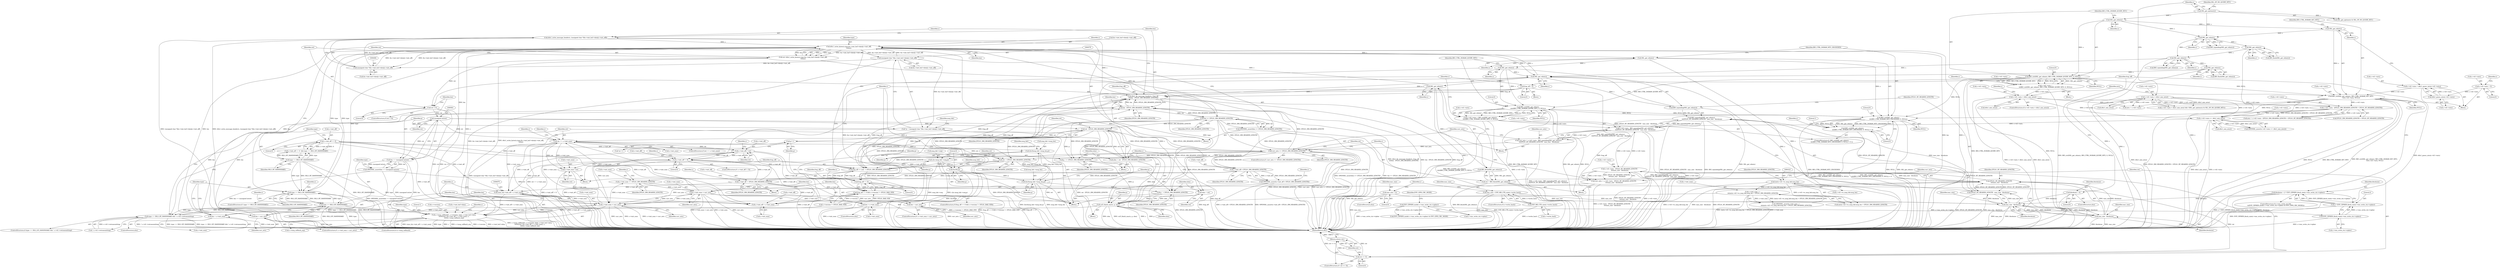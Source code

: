 digraph "0_openssl_34628967f1e65dc8f34e000f0f5518e21afbfc7b@API" {
"1000491" [label="(Call,dtls1_write_message_header(s, (unsigned char *)&s->init_buf->data[s->init_off]))"];
"1000485" [label="(Call,dtls1_fix_message_header(s, frag_off, \n\t\t\t\tlen - DTLS1_HM_HEADER_LENGTH))"];
"1000391" [label="(Call,SSL_get_wbio(s))"];
"1000279" [label="(Call,SSL_get_wbio(s))"];
"1000269" [label="(Call,SSL_get_wbio(s))"];
"1000260" [label="(Call,SSL_get_wbio(s))"];
"1000245" [label="(Call,SSL_get_wbio(s))"];
"1000181" [label="(Call,SSL_get_wbio(s))"];
"1000170" [label="(Call,SSL_get_options(s))"];
"1000215" [label="(Call,SSL_get_wbio(s))"];
"1000652" [label="(Call,ssl3_finish_mac(s, p, xlen))"];
"1000511" [label="(Call,dtls1_write_bytes(s,type,&s->init_buf->data[s->init_off],\n\t\t\tlen))"];
"1000406" [label="(Call,SSL_get_wbio(s))"];
"1000491" [label="(Call,dtls1_write_message_header(s, (unsigned char *)&s->init_buf->data[s->init_off]))"];
"1000493" [label="(Call,(unsigned char *)&s->init_buf->data[s->init_off])"];
"1000578" [label="(Call,(unsigned char *)&s->init_buf->data[s->init_off])"];
"1000443" [label="(Call,type == SSL3_RT_HANDSHAKE)"];
"1000565" [label="(Call,type == SSL3_RT_HANDSHAKE)"];
"1000313" [label="(Call,type == SSL3_RT_HANDSHAKE)"];
"1000506" [label="(Call,len >= DTLS1_HM_HEADER_LENGTH)"];
"1000488" [label="(Call,len - DTLS1_HM_HEADER_LENGTH)"];
"1000476" [label="(Call,len = curr_mtu)"];
"1000471" [label="(Call,s->init_num > curr_mtu)"];
"1000465" [label="(Call,s->init_num += DTLS1_HM_HEADER_LENGTH)"];
"1000455" [label="(Call,s->init_off > DTLS1_HM_HEADER_LENGTH)"];
"1000448" [label="(Call,s->init_off != 0)"];
"1000308" [label="(Call,s->init_off == 0)"];
"1000460" [label="(Call,s->init_off -= DTLS1_HM_HEADER_LENGTH)"];
"1000703" [label="(Call,s->init_off+=ret)"];
"1000657" [label="(Call,ret == s->init_num)"];
"1000649" [label="(Call,ret - DTLS1_HM_HEADER_LENGTH)"];
"1000560" [label="(Call,(unsigned int)ret)"];
"1000526" [label="(Call,ret < 0)"];
"1000509" [label="(Call,ret=dtls1_write_bytes(s,type,&s->init_buf->data[s->init_off],\n\t\t\tlen))"];
"1000399" [label="(Call,curr_mtu <= DTLS1_HM_HEADER_LENGTH)"];
"1000381" [label="(Call,curr_mtu = s->d1->mtu - BIO_wpending(SSL_get_wbio(s)) - \n\t\t\tDTLS1_RT_HEADER_LENGTH - mac_size - blocksize)"];
"1000383" [label="(Call,s->d1->mtu - BIO_wpending(SSL_get_wbio(s)) - \n\t\t\tDTLS1_RT_HEADER_LENGTH - mac_size - blocksize)"];
"1000539" [label="(Call,s->d1->mtu = BIO_ctrl(SSL_get_wbio(s),\n\t\t\t\t\tBIO_CTRL_DGRAM_QUERY_MTU, 0, NULL))"];
"1000545" [label="(Call,BIO_ctrl(SSL_get_wbio(s),\n\t\t\t\t\tBIO_CTRL_DGRAM_QUERY_MTU, 0, NULL))"];
"1000546" [label="(Call,SSL_get_wbio(s))"];
"1000533" [label="(Call,SSL_get_wbio(s))"];
"1000180" [label="(Call,BIO_ctrl(SSL_get_wbio(s), BIO_CTRL_DGRAM_QUERY_MTU, 0, NULL))"];
"1000532" [label="(Call,BIO_ctrl(SSL_get_wbio(s),\n\t\t\t\tBIO_CTRL_DGRAM_MTU_EXCEEDED, 0, NULL))"];
"1000214" [label="(Call,BIO_ctrl(SSL_get_wbio(s), BIO_CTRL_DGRAM_SET_MTU, \n\t\t\t\ts->d1->mtu, NULL))"];
"1000202" [label="(Call,s->d1->mtu = dtls1_guess_mtu(s->d1->mtu))"];
"1000208" [label="(Call,dtls1_guess_mtu(s->d1->mtu))"];
"1000195" [label="(Call,s->d1->mtu = 0)"];
"1000299" [label="(Call,s->d1->mtu >= dtls1_min_mtu())"];
"1000289" [label="(Call,s->d1->mtu - (DTLS1_HM_HEADER_LENGTH + DTLS1_RT_HEADER_LENGTH))"];
"1000187" [label="(Call,s->d1->mtu < dtls1_min_mtu())"];
"1000174" [label="(Call,s->d1->mtu = \n\t\t\tBIO_ctrl(SSL_get_wbio(s), BIO_CTRL_DGRAM_QUERY_MTU, 0, NULL))"];
"1000161" [label="(Call,s->d1->mtu < dtls1_min_mtu())"];
"1000416" [label="(Call,s->d1->mtu - DTLS1_RT_HEADER_LENGTH -\n\t\t\t\tmac_size - blocksize)"];
"1000422" [label="(Call,DTLS1_RT_HEADER_LENGTH -\n\t\t\t\tmac_size - blocksize)"];
"1000393" [label="(Call,DTLS1_RT_HEADER_LENGTH - mac_size - blocksize)"];
"1000395" [label="(Call,mac_size - blocksize)"];
"1000343" [label="(Call,mac_size = 0)"];
"1000424" [label="(Call,mac_size - blocksize)"];
"1000336" [label="(Call,mac_size = EVP_MD_CTX_size(s->write_hash))"];
"1000338" [label="(Call,EVP_MD_CTX_size(s->write_hash))"];
"1000359" [label="(Call,blocksize = 2 * EVP_CIPHER_block_size(s->enc_write_ctx->cipher))"];
"1000361" [label="(Call,2 * EVP_CIPHER_block_size(s->enc_write_ctx->cipher))"];
"1000363" [label="(Call,EVP_CIPHER_block_size(s->enc_write_ctx->cipher))"];
"1000352" [label="(Call,EVP_CIPHER_mode( s->enc_write_ctx->cipher))"];
"1000370" [label="(Call,blocksize = 0)"];
"1000389" [label="(Call,BIO_wpending(SSL_get_wbio(s)) - \n\t\t\tDTLS1_RT_HEADER_LENGTH - mac_size - blocksize)"];
"1000390" [label="(Call,BIO_wpending(SSL_get_wbio(s)))"];
"1000428" [label="(Call,s->init_num > curr_mtu)"];
"1000708" [label="(Call,s->init_num-=ret)"];
"1000317" [label="(Call,s->init_num == \n\t\t\t(int)s->d1->w_msg_hdr.msg_len + DTLS1_HM_HEADER_LENGTH)"];
"1000322" [label="(Call,(int)s->d1->w_msg_hdr.msg_len)"];
"1000414" [label="(Call,curr_mtu = s->d1->mtu - DTLS1_RT_HEADER_LENGTH -\n\t\t\t\tmac_size - blocksize)"];
"1000480" [label="(Call,len = s->init_num)"];
"1000433" [label="(Call,len = curr_mtu)"];
"1000437" [label="(Call,len = s->init_num)"];
"1000636" [label="(Call,p  -= DTLS1_HM_HEADER_LENGTH)"];
"1000631" [label="(Call,l2n3(msg_hdr->msg_len,p))"];
"1000618" [label="(Call,l2n3(msg_hdr->msg_len,p))"];
"1000613" [label="(Call,p++)"];
"1000576" [label="(Call,*p = (unsigned char *)&s->init_buf->data[s->init_off])"];
"1000628" [label="(Call,l2n3(0,p))"];
"1000623" [label="(Call,s2n (msg_hdr->seq,p))"];
"1000644" [label="(Call,p  += DTLS1_HM_HEADER_LENGTH)"];
"1000639" [label="(Call,xlen = ret)"];
"1000647" [label="(Call,xlen = ret - DTLS1_HM_HEADER_LENGTH)"];
"1000713" [label="(Call,frag_off += (ret -= DTLS1_HM_HEADER_LENGTH))"];
"1000602" [label="(Call,frag_off == 0)"];
"1000373" [label="(Call,frag_off = 0)"];
"1000715" [label="(Call,ret -= DTLS1_HM_HEADER_LENGTH)"];
"1000601" [label="(Call,frag_off == 0 && s->version != DTLS1_BAD_VER)"];
"1000505" [label="(Call,OPENSSL_assert(len >= DTLS1_HM_HEADER_LENGTH))"];
"1000667" [label="(Call,s->msg_callback(1, s->version, type, s->init_buf->data, \n\t\t\t\t\t\t(size_t)(s->init_off + s->init_num), s, \n\t\t\t\t\t\ts->msg_callback_arg))"];
"1000678" [label="(Call,(size_t)(s->init_off + s->init_num))"];
"1000680" [label="(Call,s->init_off + s->init_num)"];
"1000454" [label="(Call,OPENSSL_assert(s->init_off > DTLS1_HM_HEADER_LENGTH))"];
"1000405" [label="(Call,BIO_flush(SSL_get_wbio(s)))"];
"1000403" [label="(Call,ret = BIO_flush(SSL_get_wbio(s)))"];
"1000409" [label="(Call,ret <= 0)"];
"1000412" [label="(Return,return ret;)"];
"1000564" [label="(Call,type == SSL3_RT_HANDSHAKE && ! s->d1->retransmitting)"];
"1000558" [label="(Call,len == (unsigned int)ret)"];
"1000557" [label="(Call,OPENSSL_assert(len == (unsigned int)ret))"];
"1000531" [label="(Call,BIO_ctrl(SSL_get_wbio(s),\n\t\t\t\tBIO_CTRL_DGRAM_MTU_EXCEEDED, 0, NULL) > 0)"];
"1000183" [label="(Identifier,BIO_CTRL_DGRAM_QUERY_MTU)"];
"1000533" [label="(Call,SSL_get_wbio(s))"];
"1000172" [label="(Identifier,SSL_OP_NO_QUERY_MTU)"];
"1000174" [label="(Call,s->d1->mtu = \n\t\t\tBIO_ctrl(SSL_get_wbio(s), BIO_CTRL_DGRAM_QUERY_MTU, 0, NULL))"];
"1000414" [label="(Call,curr_mtu = s->d1->mtu - DTLS1_RT_HEADER_LENGTH -\n\t\t\t\tmac_size - blocksize)"];
"1000317" [label="(Call,s->init_num == \n\t\t\t(int)s->d1->w_msg_hdr.msg_len + DTLS1_HM_HEADER_LENGTH)"];
"1000629" [label="(Literal,0)"];
"1000187" [label="(Call,s->d1->mtu < dtls1_min_mtu())"];
"1000693" [label="(Identifier,s)"];
"1000645" [label="(Identifier,p)"];
"1000309" [label="(Call,s->init_off)"];
"1000339" [label="(Call,s->write_hash)"];
"1000194" [label="(Block,)"];
"1000175" [label="(Call,s->d1->mtu)"];
"1000546" [label="(Call,SSL_get_wbio(s))"];
"1000369" [label="(ControlStructure,else)"];
"1000681" [label="(Call,s->init_off)"];
"1000412" [label="(Return,return ret;)"];
"1000649" [label="(Call,ret - DTLS1_HM_HEADER_LENGTH)"];
"1000705" [label="(Identifier,s)"];
"1000322" [label="(Call,(int)s->d1->w_msg_hdr.msg_len)"];
"1000246" [label="(Identifier,s)"];
"1000307" [label="(Call,s->init_off == 0  && type == SSL3_RT_HANDSHAKE)"];
"1000539" [label="(Call,s->d1->mtu = BIO_ctrl(SSL_get_wbio(s),\n\t\t\t\t\tBIO_CTRL_DGRAM_QUERY_MTU, 0, NULL))"];
"1000290" [label="(Call,s->d1->mtu)"];
"1000269" [label="(Call,SSL_get_wbio(s))"];
"1000346" [label="(ControlStructure,if (s->enc_write_ctx && \n\t\t(EVP_CIPHER_mode( s->enc_write_ctx->cipher) & EVP_CIPH_CBC_MODE)))"];
"1000560" [label="(Call,(unsigned int)ret)"];
"1000641" [label="(Identifier,ret)"];
"1000361" [label="(Call,2 * EVP_CIPHER_block_size(s->enc_write_ctx->cipher))"];
"1000381" [label="(Call,curr_mtu = s->d1->mtu - BIO_wpending(SSL_get_wbio(s)) - \n\t\t\tDTLS1_RT_HEADER_LENGTH - mac_size - blocksize)"];
"1000506" [label="(Call,len >= DTLS1_HM_HEADER_LENGTH)"];
"1000404" [label="(Identifier,ret)"];
"1000495" [label="(Call,&s->init_buf->data[s->init_off])"];
"1000448" [label="(Call,s->init_off != 0)"];
"1000488" [label="(Call,len - DTLS1_HM_HEADER_LENGTH)"];
"1000433" [label="(Call,len = curr_mtu)"];
"1000406" [label="(Call,SSL_get_wbio(s))"];
"1000563" [label="(ControlStructure,if (type == SSL3_RT_HANDSHAKE && ! s->d1->retransmitting))"];
"1000436" [label="(ControlStructure,else)"];
"1000603" [label="(Identifier,frag_off)"];
"1000216" [label="(Identifier,s)"];
"1000549" [label="(Literal,0)"];
"1000353" [label="(Call,s->enc_write_ctx->cipher)"];
"1000709" [label="(Call,s->init_num)"];
"1000415" [label="(Identifier,curr_mtu)"];
"1000287" [label="(Call,mtu = s->d1->mtu - (DTLS1_HM_HEADER_LENGTH + DTLS1_RT_HEADER_LENGTH))"];
"1000259" [label="(Call,BIO_flush(SSL_get_wbio(s)))"];
"1000651" [label="(Identifier,DTLS1_HM_HEADER_LENGTH)"];
"1000413" [label="(Identifier,ret)"];
"1000556" [label="(Block,)"];
"1000202" [label="(Call,s->d1->mtu = dtls1_guess_mtu(s->d1->mtu))"];
"1000489" [label="(Identifier,len)"];
"1000208" [label="(Call,dtls1_guess_mtu(s->d1->mtu))"];
"1000530" [label="(ControlStructure,if ( BIO_ctrl(SSL_get_wbio(s),\n\t\t\t\tBIO_CTRL_DGRAM_MTU_EXCEEDED, 0, NULL) > 0 ))"];
"1000652" [label="(Call,ssl3_finish_mac(s, p, xlen))"];
"1000444" [label="(Identifier,type)"];
"1000371" [label="(Identifier,blocksize)"];
"1000462" [label="(Identifier,s)"];
"1000443" [label="(Call,type == SSL3_RT_HANDSHAKE)"];
"1000224" [label="(Call,mtu = s->d1->mtu)"];
"1000161" [label="(Call,s->d1->mtu < dtls1_min_mtu())"];
"1000186" [label="(ControlStructure,if (s->d1->mtu < dtls1_min_mtu()))"];
"1000217" [label="(Identifier,BIO_CTRL_DGRAM_SET_MTU)"];
"1000352" [label="(Call,EVP_CIPHER_mode( s->enc_write_ctx->cipher))"];
"1000511" [label="(Call,dtls1_write_bytes(s,type,&s->init_buf->data[s->init_off],\n\t\t\tlen))"];
"1000714" [label="(Identifier,frag_off)"];
"1000359" [label="(Call,blocksize = 2 * EVP_CIPHER_block_size(s->enc_write_ctx->cipher))"];
"1000343" [label="(Call,mac_size = 0)"];
"1000653" [label="(Identifier,s)"];
"1000576" [label="(Call,*p = (unsigned char *)&s->init_buf->data[s->init_off])"];
"1000196" [label="(Call,s->d1->mtu)"];
"1000655" [label="(Identifier,xlen)"];
"1000625" [label="(Identifier,msg_hdr)"];
"1000391" [label="(Call,SSL_get_wbio(s))"];
"1000566" [label="(Identifier,type)"];
"1000467" [label="(Identifier,s)"];
"1000336" [label="(Call,mac_size = EVP_MD_CTX_size(s->write_hash))"];
"1000430" [label="(Identifier,s)"];
"1000707" [label="(Identifier,ret)"];
"1000360" [label="(Identifier,blocksize)"];
"1000602" [label="(Call,frag_off == 0)"];
"1000434" [label="(Identifier,len)"];
"1000442" [label="(ControlStructure,if ( type == SSL3_RT_HANDSHAKE))"];
"1000313" [label="(Call,type == SSL3_RT_HANDSHAKE)"];
"1000392" [label="(Identifier,s)"];
"1000465" [label="(Call,s->init_num += DTLS1_HM_HEADER_LENGTH)"];
"1000456" [label="(Call,s->init_off)"];
"1000710" [label="(Identifier,s)"];
"1000464" [label="(Identifier,DTLS1_HM_HEADER_LENGTH)"];
"1000295" [label="(Call,DTLS1_HM_HEADER_LENGTH + DTLS1_RT_HEADER_LENGTH)"];
"1000424" [label="(Call,mac_size - blocksize)"];
"1000397" [label="(Identifier,blocksize)"];
"1000408" [label="(ControlStructure,if ( ret <= 0))"];
"1000280" [label="(Identifier,s)"];
"1000636" [label="(Call,p  -= DTLS1_HM_HEADER_LENGTH)"];
"1000416" [label="(Call,s->d1->mtu - DTLS1_RT_HEADER_LENGTH -\n\t\t\t\tmac_size - blocksize)"];
"1000512" [label="(Identifier,s)"];
"1000571" [label="(Identifier,s)"];
"1000400" [label="(Identifier,curr_mtu)"];
"1000526" [label="(Call,ret < 0)"];
"1000384" [label="(Call,s->d1->mtu)"];
"1000190" [label="(Identifier,s)"];
"1000632" [label="(Call,msg_hdr->msg_len)"];
"1000562" [label="(Identifier,ret)"];
"1000410" [label="(Identifier,ret)"];
"1000508" [label="(Identifier,DTLS1_HM_HEADER_LENGTH)"];
"1000477" [label="(Identifier,len)"];
"1000628" [label="(Call,l2n3(0,p))"];
"1000427" [label="(ControlStructure,if ( s->init_num > curr_mtu))"];
"1000614" [label="(Identifier,p)"];
"1000657" [label="(Call,ret == s->init_num)"];
"1000491" [label="(Call,dtls1_write_message_header(s, (unsigned char *)&s->init_buf->data[s->init_off]))"];
"1000472" [label="(Call,s->init_num)"];
"1000279" [label="(Call,SSL_get_wbio(s))"];
"1000678" [label="(Call,(size_t)(s->init_off + s->init_num))"];
"1000478" [label="(Identifier,curr_mtu)"];
"1000278" [label="(Call,BIO_flush(SSL_get_wbio(s)))"];
"1000171" [label="(Identifier,s)"];
"1000493" [label="(Call,(unsigned char *)&s->init_buf->data[s->init_off])"];
"1000452" [label="(Literal,0)"];
"1000312" [label="(Literal,0)"];
"1000380" [label="(Block,)"];
"1000536" [label="(Literal,0)"];
"1000485" [label="(Call,dtls1_fix_message_header(s, frag_off, \n\t\t\t\tlen - DTLS1_HM_HEADER_LENGTH))"];
"1000162" [label="(Call,s->d1->mtu)"];
"1000363" [label="(Call,EVP_CIPHER_block_size(s->enc_write_ctx->cipher))"];
"1000557" [label="(Call,OPENSSL_assert(len == (unsigned int)ret))"];
"1000446" [label="(Block,)"];
"1000547" [label="(Identifier,s)"];
"1000650" [label="(Identifier,ret)"];
"1000223" [label="(Identifier,NULL)"];
"1000375" [label="(Literal,0)"];
"1000646" [label="(Identifier,DTLS1_HM_HEADER_LENGTH)"];
"1000624" [label="(Call,msg_hdr->seq)"];
"1000390" [label="(Call,BIO_wpending(SSL_get_wbio(s)))"];
"1000665" [label="(Identifier,s)"];
"1000396" [label="(Identifier,mac_size)"];
"1000351" [label="(Call,EVP_CIPHER_mode( s->enc_write_ctx->cipher) & EVP_CIPH_CBC_MODE)"];
"1000469" [label="(Identifier,DTLS1_HM_HEADER_LENGTH)"];
"1000393" [label="(Call,DTLS1_RT_HEADER_LENGTH - mac_size - blocksize)"];
"1000455" [label="(Call,s->init_off > DTLS1_HM_HEADER_LENGTH)"];
"1000460" [label="(Call,s->init_off -= DTLS1_HM_HEADER_LENGTH)"];
"1000612" [label="(Call,*p++)"];
"1000475" [label="(Identifier,curr_mtu)"];
"1000545" [label="(Call,BIO_ctrl(SSL_get_wbio(s),\n\t\t\t\t\tBIO_CTRL_DGRAM_QUERY_MTU, 0, NULL))"];
"1000613" [label="(Call,p++)"];
"1000470" [label="(ControlStructure,if ( s->init_num > curr_mtu))"];
"1000622" [label="(Identifier,p)"];
"1000716" [label="(Identifier,ret)"];
"1000654" [label="(Identifier,p)"];
"1000487" [label="(Identifier,frag_off)"];
"1000344" [label="(Identifier,mac_size)"];
"1000374" [label="(Identifier,frag_off)"];
"1000457" [label="(Identifier,s)"];
"1000402" [label="(Block,)"];
"1000479" [label="(ControlStructure,else)"];
"1000559" [label="(Identifier,len)"];
"1000215" [label="(Call,SSL_get_wbio(s))"];
"1000480" [label="(Call,len = s->init_num)"];
"1000445" [label="(Identifier,SSL3_RT_HANDSHAKE)"];
"1000623" [label="(Call,s2n (msg_hdr->seq,p))"];
"1000672" [label="(Identifier,type)"];
"1000577" [label="(Identifier,p)"];
"1000315" [label="(Identifier,SSL3_RT_HANDSHAKE)"];
"1000218" [label="(Call,s->d1->mtu)"];
"1000394" [label="(Identifier,DTLS1_RT_HEADER_LENGTH)"];
"1000169" [label="(Call,SSL_get_options(s) & SSL_OP_NO_QUERY_MTU)"];
"1000185" [label="(Identifier,NULL)"];
"1000600" [label="(ControlStructure,if (frag_off == 0 && s->version != DTLS1_BAD_VER))"];
"1000466" [label="(Call,s->init_num)"];
"1000338" [label="(Call,EVP_MD_CTX_size(s->write_hash))"];
"1000658" [label="(Identifier,ret)"];
"1000708" [label="(Call,s->init_num-=ret)"];
"1000548" [label="(Identifier,BIO_CTRL_DGRAM_QUERY_MTU)"];
"1000435" [label="(Identifier,curr_mtu)"];
"1000630" [label="(Identifier,p)"];
"1000604" [label="(Literal,0)"];
"1000638" [label="(Identifier,DTLS1_HM_HEADER_LENGTH)"];
"1000289" [label="(Call,s->d1->mtu - (DTLS1_HM_HEADER_LENGTH + DTLS1_RT_HEADER_LENGTH))"];
"1000373" [label="(Call,frag_off = 0)"];
"1000610" [label="(Block,)"];
"1000425" [label="(Identifier,mac_size)"];
"1000426" [label="(Identifier,blocksize)"];
"1000668" [label="(Literal,1)"];
"1000205" [label="(Identifier,s)"];
"1000193" [label="(Call,dtls1_min_mtu())"];
"1000637" [label="(Identifier,p)"];
"1000639" [label="(Call,xlen = ret)"];
"1000574" [label="(Block,)"];
"1000332" [label="(ControlStructure,if (s->write_hash))"];
"1000640" [label="(Identifier,xlen)"];
"1000449" [label="(Call,s->init_off)"];
"1000540" [label="(Call,s->d1->mtu)"];
"1000532" [label="(Call,BIO_ctrl(SSL_get_wbio(s),\n\t\t\t\tBIO_CTRL_DGRAM_MTU_EXCEEDED, 0, NULL))"];
"1000537" [label="(Identifier,NULL)"];
"1000182" [label="(Identifier,s)"];
"1000507" [label="(Identifier,len)"];
"1000568" [label="(Call,! s->d1->retransmitting)"];
"1000318" [label="(Call,s->init_num)"];
"1000669" [label="(Call,s->version)"];
"1000564" [label="(Call,type == SSL3_RT_HANDSHAKE && ! s->d1->retransmitting)"];
"1000514" [label="(Call,&s->init_buf->data[s->init_off])"];
"1000619" [label="(Call,msg_hdr->msg_len)"];
"1000195" [label="(Call,s->d1->mtu = 0)"];
"1000505" [label="(Call,OPENSSL_assert(len >= DTLS1_HM_HEADER_LENGTH))"];
"1000429" [label="(Call,s->init_num)"];
"1000720" [label="(MethodReturn,RET)"];
"1000378" [label="(Identifier,s)"];
"1000712" [label="(Identifier,ret)"];
"1000428" [label="(Call,s->init_num > curr_mtu)"];
"1000476" [label="(Call,len = curr_mtu)"];
"1000316" [label="(Call,OPENSSL_assert(s->init_num == \n\t\t\t(int)s->d1->w_msg_hdr.msg_len + DTLS1_HM_HEADER_LENGTH))"];
"1000482" [label="(Call,s->init_num)"];
"1000684" [label="(Call,s->init_num)"];
"1000405" [label="(Call,BIO_flush(SSL_get_wbio(s)))"];
"1000201" [label="(Literal,0)"];
"1000648" [label="(Identifier,xlen)"];
"1000580" [label="(Call,&s->init_buf->data[s->init_off])"];
"1000704" [label="(Call,s->init_off)"];
"1000659" [label="(Call,s->init_num)"];
"1000633" [label="(Identifier,msg_hdr)"];
"1000245" [label="(Call,SSL_get_wbio(s))"];
"1000403" [label="(Call,ret = BIO_flush(SSL_get_wbio(s)))"];
"1000607" [label="(Identifier,s)"];
"1000673" [label="(Call,s->init_buf->data)"];
"1000538" [label="(Literal,0)"];
"1000631" [label="(Call,l2n3(msg_hdr->msg_len,p))"];
"1000450" [label="(Identifier,s)"];
"1000170" [label="(Call,SSL_get_options(s))"];
"1000308" [label="(Call,s->init_off == 0)"];
"1000667" [label="(Call,s->msg_callback(1, s->version, type, s->init_buf->data, \n\t\t\t\t\t\t(size_t)(s->init_off + s->init_num), s, \n\t\t\t\t\t\ts->msg_callback_arg))"];
"1000299" [label="(Call,s->d1->mtu >= dtls1_min_mtu())"];
"1000331" [label="(Identifier,DTLS1_HM_HEADER_LENGTH)"];
"1000601" [label="(Call,frag_off == 0 && s->version != DTLS1_BAD_VER)"];
"1000644" [label="(Call,p  += DTLS1_HM_HEADER_LENGTH)"];
"1000627" [label="(Identifier,p)"];
"1000535" [label="(Identifier,BIO_CTRL_DGRAM_MTU_EXCEEDED)"];
"1000439" [label="(Call,s->init_num)"];
"1000270" [label="(Identifier,s)"];
"1000717" [label="(Identifier,DTLS1_HM_HEADER_LENGTH)"];
"1000688" [label="(Call,s->msg_callback_arg)"];
"1000481" [label="(Identifier,len)"];
"1000225" [label="(Identifier,mtu)"];
"1000112" [label="(Block,)"];
"1000492" [label="(Identifier,s)"];
"1000349" [label="(Identifier,s)"];
"1000298" [label="(Call,OPENSSL_assert(s->d1->mtu >= dtls1_min_mtu()))"];
"1000592" [label="(Identifier,msg_hdr)"];
"1000198" [label="(Identifier,s)"];
"1000525" [label="(ControlStructure,if (ret < 0))"];
"1000209" [label="(Call,s->d1->mtu)"];
"1000382" [label="(Identifier,curr_mtu)"];
"1000558" [label="(Call,len == (unsigned int)ret)"];
"1000605" [label="(Call,s->version != DTLS1_BAD_VER)"];
"1000713" [label="(Call,frag_off += (ret -= DTLS1_HM_HEADER_LENGTH))"];
"1000401" [label="(Identifier,DTLS1_HM_HEADER_LENGTH)"];
"1000554" [label="(Literal,1)"];
"1000324" [label="(Call,s->d1->w_msg_hdr.msg_len)"];
"1000527" [label="(Identifier,ret)"];
"1000422" [label="(Call,DTLS1_RT_HEADER_LENGTH -\n\t\t\t\tmac_size - blocksize)"];
"1000398" [label="(ControlStructure,if ( curr_mtu <= DTLS1_HM_HEADER_LENGTH))"];
"1000364" [label="(Call,s->enc_write_ctx->cipher)"];
"1000565" [label="(Call,type == SSL3_RT_HANDSHAKE)"];
"1000417" [label="(Call,s->d1->mtu)"];
"1000372" [label="(Literal,0)"];
"1000578" [label="(Call,(unsigned char *)&s->init_buf->data[s->init_off])"];
"1000437" [label="(Call,len = s->init_num)"];
"1000407" [label="(Identifier,s)"];
"1000471" [label="(Call,s->init_num > curr_mtu)"];
"1000531" [label="(Call,BIO_ctrl(SSL_get_wbio(s),\n\t\t\t\tBIO_CTRL_DGRAM_MTU_EXCEEDED, 0, NULL) > 0)"];
"1000663" [label="(ControlStructure,if (s->msg_callback))"];
"1000447" [label="(ControlStructure,if ( s->init_off != 0))"];
"1000383" [label="(Call,s->d1->mtu - BIO_wpending(SSL_get_wbio(s)) - \n\t\t\tDTLS1_RT_HEADER_LENGTH - mac_size - blocksize)"];
"1000370" [label="(Call,blocksize = 0)"];
"1000411" [label="(Literal,0)"];
"1000181" [label="(Call,SSL_get_wbio(s))"];
"1000680" [label="(Call,s->init_off + s->init_num)"];
"1000214" [label="(Call,BIO_ctrl(SSL_get_wbio(s), BIO_CTRL_DGRAM_SET_MTU, \n\t\t\t\ts->d1->mtu, NULL))"];
"1000261" [label="(Identifier,s)"];
"1000656" [label="(ControlStructure,if (ret == s->init_num))"];
"1000314" [label="(Identifier,type)"];
"1000509" [label="(Call,ret=dtls1_write_bytes(s,type,&s->init_buf->data[s->init_off],\n\t\t\tlen))"];
"1000454" [label="(Call,OPENSSL_assert(s->init_off > DTLS1_HM_HEADER_LENGTH))"];
"1000567" [label="(Identifier,SSL3_RT_HANDSHAKE)"];
"1000715" [label="(Call,ret -= DTLS1_HM_HEADER_LENGTH)"];
"1000513" [label="(Identifier,type)"];
"1000188" [label="(Call,s->d1->mtu)"];
"1000438" [label="(Identifier,len)"];
"1000542" [label="(Identifier,s)"];
"1000687" [label="(Identifier,s)"];
"1000703" [label="(Call,s->init_off+=ret)"];
"1000635" [label="(Identifier,p)"];
"1000432" [label="(Identifier,curr_mtu)"];
"1000459" [label="(Identifier,DTLS1_HM_HEADER_LENGTH)"];
"1000453" [label="(Block,)"];
"1000550" [label="(Identifier,NULL)"];
"1000399" [label="(Call,curr_mtu <= DTLS1_HM_HEADER_LENGTH)"];
"1000486" [label="(Identifier,s)"];
"1000337" [label="(Identifier,mac_size)"];
"1000362" [label="(Literal,2)"];
"1000647" [label="(Call,xlen = ret - DTLS1_HM_HEADER_LENGTH)"];
"1000244" [label="(Call,BIO_wpending(SSL_get_wbio(s)))"];
"1000268" [label="(Call,BIO_wpending(SSL_get_wbio(s)))"];
"1000524" [label="(Identifier,len)"];
"1000490" [label="(Identifier,DTLS1_HM_HEADER_LENGTH)"];
"1000173" [label="(Block,)"];
"1000358" [label="(Identifier,EVP_CIPH_CBC_MODE)"];
"1000643" [label="(Block,)"];
"1000409" [label="(Call,ret <= 0)"];
"1000260" [label="(Call,SSL_get_wbio(s))"];
"1000305" [label="(Call,dtls1_min_mtu())"];
"1000300" [label="(Call,s->d1->mtu)"];
"1000180" [label="(Call,BIO_ctrl(SSL_get_wbio(s), BIO_CTRL_DGRAM_QUERY_MTU, 0, NULL))"];
"1000345" [label="(Literal,0)"];
"1000534" [label="(Identifier,s)"];
"1000423" [label="(Identifier,DTLS1_RT_HEADER_LENGTH)"];
"1000321" [label="(Call,(int)s->d1->w_msg_hdr.msg_len + DTLS1_HM_HEADER_LENGTH)"];
"1000618" [label="(Call,l2n3(msg_hdr->msg_len,p))"];
"1000510" [label="(Identifier,ret)"];
"1000473" [label="(Identifier,s)"];
"1000389" [label="(Call,BIO_wpending(SSL_get_wbio(s)) - \n\t\t\tDTLS1_RT_HEADER_LENGTH - mac_size - blocksize)"];
"1000461" [label="(Call,s->init_off)"];
"1000203" [label="(Call,s->d1->mtu)"];
"1000528" [label="(Literal,0)"];
"1000160" [label="(Call,s->d1->mtu < dtls1_min_mtu() && !(SSL_get_options(s) & SSL_OP_NO_QUERY_MTU))"];
"1000342" [label="(ControlStructure,else)"];
"1000167" [label="(Call,dtls1_min_mtu())"];
"1000395" [label="(Call,mac_size - blocksize)"];
"1000184" [label="(Literal,0)"];
"1000491" -> "1000446"  [label="AST: "];
"1000491" -> "1000493"  [label="CFG: "];
"1000492" -> "1000491"  [label="AST: "];
"1000493" -> "1000491"  [label="AST: "];
"1000507" -> "1000491"  [label="CFG: "];
"1000491" -> "1000720"  [label="DDG: (unsigned char *)&s->init_buf->data[s->init_off]"];
"1000491" -> "1000720"  [label="DDG: dtls1_write_message_header(s, (unsigned char *)&s->init_buf->data[s->init_off])"];
"1000485" -> "1000491"  [label="DDG: s"];
"1000493" -> "1000491"  [label="DDG: &s->init_buf->data[s->init_off]"];
"1000491" -> "1000511"  [label="DDG: s"];
"1000485" -> "1000446"  [label="AST: "];
"1000485" -> "1000488"  [label="CFG: "];
"1000486" -> "1000485"  [label="AST: "];
"1000487" -> "1000485"  [label="AST: "];
"1000488" -> "1000485"  [label="AST: "];
"1000492" -> "1000485"  [label="CFG: "];
"1000485" -> "1000720"  [label="DDG: len - DTLS1_HM_HEADER_LENGTH"];
"1000485" -> "1000720"  [label="DDG: frag_off"];
"1000485" -> "1000720"  [label="DDG: dtls1_fix_message_header(s, frag_off, \n\t\t\t\tlen - DTLS1_HM_HEADER_LENGTH)"];
"1000391" -> "1000485"  [label="DDG: s"];
"1000406" -> "1000485"  [label="DDG: s"];
"1000713" -> "1000485"  [label="DDG: frag_off"];
"1000373" -> "1000485"  [label="DDG: frag_off"];
"1000488" -> "1000485"  [label="DDG: len"];
"1000488" -> "1000485"  [label="DDG: DTLS1_HM_HEADER_LENGTH"];
"1000485" -> "1000602"  [label="DDG: frag_off"];
"1000485" -> "1000713"  [label="DDG: frag_off"];
"1000391" -> "1000390"  [label="AST: "];
"1000391" -> "1000392"  [label="CFG: "];
"1000392" -> "1000391"  [label="AST: "];
"1000390" -> "1000391"  [label="CFG: "];
"1000391" -> "1000390"  [label="DDG: s"];
"1000279" -> "1000391"  [label="DDG: s"];
"1000652" -> "1000391"  [label="DDG: s"];
"1000546" -> "1000391"  [label="DDG: s"];
"1000511" -> "1000391"  [label="DDG: s"];
"1000269" -> "1000391"  [label="DDG: s"];
"1000391" -> "1000406"  [label="DDG: s"];
"1000391" -> "1000511"  [label="DDG: s"];
"1000279" -> "1000278"  [label="AST: "];
"1000279" -> "1000280"  [label="CFG: "];
"1000280" -> "1000279"  [label="AST: "];
"1000278" -> "1000279"  [label="CFG: "];
"1000279" -> "1000720"  [label="DDG: s"];
"1000279" -> "1000278"  [label="DDG: s"];
"1000269" -> "1000279"  [label="DDG: s"];
"1000269" -> "1000268"  [label="AST: "];
"1000269" -> "1000270"  [label="CFG: "];
"1000270" -> "1000269"  [label="AST: "];
"1000268" -> "1000269"  [label="CFG: "];
"1000269" -> "1000720"  [label="DDG: s"];
"1000269" -> "1000268"  [label="DDG: s"];
"1000260" -> "1000269"  [label="DDG: s"];
"1000245" -> "1000269"  [label="DDG: s"];
"1000260" -> "1000259"  [label="AST: "];
"1000260" -> "1000261"  [label="CFG: "];
"1000261" -> "1000260"  [label="AST: "];
"1000259" -> "1000260"  [label="CFG: "];
"1000260" -> "1000720"  [label="DDG: s"];
"1000260" -> "1000259"  [label="DDG: s"];
"1000245" -> "1000260"  [label="DDG: s"];
"1000245" -> "1000244"  [label="AST: "];
"1000245" -> "1000246"  [label="CFG: "];
"1000246" -> "1000245"  [label="AST: "];
"1000244" -> "1000245"  [label="CFG: "];
"1000245" -> "1000244"  [label="DDG: s"];
"1000181" -> "1000245"  [label="DDG: s"];
"1000215" -> "1000245"  [label="DDG: s"];
"1000170" -> "1000245"  [label="DDG: s"];
"1000181" -> "1000180"  [label="AST: "];
"1000181" -> "1000182"  [label="CFG: "];
"1000182" -> "1000181"  [label="AST: "];
"1000183" -> "1000181"  [label="CFG: "];
"1000181" -> "1000180"  [label="DDG: s"];
"1000170" -> "1000181"  [label="DDG: s"];
"1000181" -> "1000215"  [label="DDG: s"];
"1000170" -> "1000169"  [label="AST: "];
"1000170" -> "1000171"  [label="CFG: "];
"1000171" -> "1000170"  [label="AST: "];
"1000172" -> "1000170"  [label="CFG: "];
"1000170" -> "1000169"  [label="DDG: s"];
"1000215" -> "1000214"  [label="AST: "];
"1000215" -> "1000216"  [label="CFG: "];
"1000216" -> "1000215"  [label="AST: "];
"1000217" -> "1000215"  [label="CFG: "];
"1000215" -> "1000214"  [label="DDG: s"];
"1000652" -> "1000574"  [label="AST: "];
"1000652" -> "1000655"  [label="CFG: "];
"1000653" -> "1000652"  [label="AST: "];
"1000654" -> "1000652"  [label="AST: "];
"1000655" -> "1000652"  [label="AST: "];
"1000658" -> "1000652"  [label="CFG: "];
"1000652" -> "1000720"  [label="DDG: xlen"];
"1000652" -> "1000720"  [label="DDG: ssl3_finish_mac(s, p, xlen)"];
"1000652" -> "1000720"  [label="DDG: s"];
"1000652" -> "1000720"  [label="DDG: p"];
"1000511" -> "1000652"  [label="DDG: s"];
"1000636" -> "1000652"  [label="DDG: p"];
"1000644" -> "1000652"  [label="DDG: p"];
"1000639" -> "1000652"  [label="DDG: xlen"];
"1000647" -> "1000652"  [label="DDG: xlen"];
"1000652" -> "1000667"  [label="DDG: s"];
"1000511" -> "1000509"  [label="AST: "];
"1000511" -> "1000524"  [label="CFG: "];
"1000512" -> "1000511"  [label="AST: "];
"1000513" -> "1000511"  [label="AST: "];
"1000514" -> "1000511"  [label="AST: "];
"1000524" -> "1000511"  [label="AST: "];
"1000509" -> "1000511"  [label="CFG: "];
"1000511" -> "1000720"  [label="DDG: len"];
"1000511" -> "1000720"  [label="DDG: type"];
"1000511" -> "1000720"  [label="DDG: &s->init_buf->data[s->init_off]"];
"1000511" -> "1000720"  [label="DDG: s"];
"1000511" -> "1000443"  [label="DDG: type"];
"1000511" -> "1000493"  [label="DDG: &s->init_buf->data[s->init_off]"];
"1000511" -> "1000509"  [label="DDG: s"];
"1000511" -> "1000509"  [label="DDG: type"];
"1000511" -> "1000509"  [label="DDG: &s->init_buf->data[s->init_off]"];
"1000511" -> "1000509"  [label="DDG: len"];
"1000406" -> "1000511"  [label="DDG: s"];
"1000443" -> "1000511"  [label="DDG: type"];
"1000578" -> "1000511"  [label="DDG: &s->init_buf->data[s->init_off]"];
"1000493" -> "1000511"  [label="DDG: &s->init_buf->data[s->init_off]"];
"1000506" -> "1000511"  [label="DDG: len"];
"1000433" -> "1000511"  [label="DDG: len"];
"1000437" -> "1000511"  [label="DDG: len"];
"1000511" -> "1000533"  [label="DDG: s"];
"1000511" -> "1000558"  [label="DDG: len"];
"1000511" -> "1000565"  [label="DDG: type"];
"1000511" -> "1000578"  [label="DDG: &s->init_buf->data[s->init_off]"];
"1000511" -> "1000667"  [label="DDG: s"];
"1000406" -> "1000405"  [label="AST: "];
"1000406" -> "1000407"  [label="CFG: "];
"1000407" -> "1000406"  [label="AST: "];
"1000405" -> "1000406"  [label="CFG: "];
"1000406" -> "1000720"  [label="DDG: s"];
"1000406" -> "1000405"  [label="DDG: s"];
"1000493" -> "1000495"  [label="CFG: "];
"1000494" -> "1000493"  [label="AST: "];
"1000495" -> "1000493"  [label="AST: "];
"1000578" -> "1000493"  [label="DDG: &s->init_buf->data[s->init_off]"];
"1000578" -> "1000576"  [label="AST: "];
"1000578" -> "1000580"  [label="CFG: "];
"1000579" -> "1000578"  [label="AST: "];
"1000580" -> "1000578"  [label="AST: "];
"1000576" -> "1000578"  [label="CFG: "];
"1000578" -> "1000720"  [label="DDG: &s->init_buf->data[s->init_off]"];
"1000578" -> "1000576"  [label="DDG: &s->init_buf->data[s->init_off]"];
"1000443" -> "1000442"  [label="AST: "];
"1000443" -> "1000445"  [label="CFG: "];
"1000444" -> "1000443"  [label="AST: "];
"1000445" -> "1000443"  [label="AST: "];
"1000450" -> "1000443"  [label="CFG: "];
"1000510" -> "1000443"  [label="CFG: "];
"1000443" -> "1000720"  [label="DDG: type == SSL3_RT_HANDSHAKE"];
"1000443" -> "1000720"  [label="DDG: SSL3_RT_HANDSHAKE"];
"1000565" -> "1000443"  [label="DDG: type"];
"1000565" -> "1000443"  [label="DDG: SSL3_RT_HANDSHAKE"];
"1000313" -> "1000443"  [label="DDG: type"];
"1000313" -> "1000443"  [label="DDG: SSL3_RT_HANDSHAKE"];
"1000443" -> "1000565"  [label="DDG: SSL3_RT_HANDSHAKE"];
"1000565" -> "1000564"  [label="AST: "];
"1000565" -> "1000567"  [label="CFG: "];
"1000566" -> "1000565"  [label="AST: "];
"1000567" -> "1000565"  [label="AST: "];
"1000571" -> "1000565"  [label="CFG: "];
"1000564" -> "1000565"  [label="CFG: "];
"1000565" -> "1000720"  [label="DDG: type"];
"1000565" -> "1000720"  [label="DDG: SSL3_RT_HANDSHAKE"];
"1000565" -> "1000564"  [label="DDG: type"];
"1000565" -> "1000564"  [label="DDG: SSL3_RT_HANDSHAKE"];
"1000565" -> "1000667"  [label="DDG: type"];
"1000313" -> "1000307"  [label="AST: "];
"1000313" -> "1000315"  [label="CFG: "];
"1000314" -> "1000313"  [label="AST: "];
"1000315" -> "1000313"  [label="AST: "];
"1000307" -> "1000313"  [label="CFG: "];
"1000313" -> "1000720"  [label="DDG: SSL3_RT_HANDSHAKE"];
"1000313" -> "1000720"  [label="DDG: type"];
"1000313" -> "1000307"  [label="DDG: type"];
"1000313" -> "1000307"  [label="DDG: SSL3_RT_HANDSHAKE"];
"1000506" -> "1000505"  [label="AST: "];
"1000506" -> "1000508"  [label="CFG: "];
"1000507" -> "1000506"  [label="AST: "];
"1000508" -> "1000506"  [label="AST: "];
"1000505" -> "1000506"  [label="CFG: "];
"1000506" -> "1000720"  [label="DDG: DTLS1_HM_HEADER_LENGTH"];
"1000506" -> "1000399"  [label="DDG: DTLS1_HM_HEADER_LENGTH"];
"1000506" -> "1000505"  [label="DDG: len"];
"1000506" -> "1000505"  [label="DDG: DTLS1_HM_HEADER_LENGTH"];
"1000488" -> "1000506"  [label="DDG: len"];
"1000488" -> "1000506"  [label="DDG: DTLS1_HM_HEADER_LENGTH"];
"1000506" -> "1000636"  [label="DDG: DTLS1_HM_HEADER_LENGTH"];
"1000506" -> "1000644"  [label="DDG: DTLS1_HM_HEADER_LENGTH"];
"1000506" -> "1000649"  [label="DDG: DTLS1_HM_HEADER_LENGTH"];
"1000506" -> "1000713"  [label="DDG: DTLS1_HM_HEADER_LENGTH"];
"1000506" -> "1000715"  [label="DDG: DTLS1_HM_HEADER_LENGTH"];
"1000488" -> "1000490"  [label="CFG: "];
"1000489" -> "1000488"  [label="AST: "];
"1000490" -> "1000488"  [label="AST: "];
"1000476" -> "1000488"  [label="DDG: len"];
"1000480" -> "1000488"  [label="DDG: len"];
"1000433" -> "1000488"  [label="DDG: len"];
"1000437" -> "1000488"  [label="DDG: len"];
"1000399" -> "1000488"  [label="DDG: DTLS1_HM_HEADER_LENGTH"];
"1000455" -> "1000488"  [label="DDG: DTLS1_HM_HEADER_LENGTH"];
"1000476" -> "1000470"  [label="AST: "];
"1000476" -> "1000478"  [label="CFG: "];
"1000477" -> "1000476"  [label="AST: "];
"1000478" -> "1000476"  [label="AST: "];
"1000486" -> "1000476"  [label="CFG: "];
"1000476" -> "1000720"  [label="DDG: curr_mtu"];
"1000471" -> "1000476"  [label="DDG: curr_mtu"];
"1000471" -> "1000470"  [label="AST: "];
"1000471" -> "1000475"  [label="CFG: "];
"1000472" -> "1000471"  [label="AST: "];
"1000475" -> "1000471"  [label="AST: "];
"1000477" -> "1000471"  [label="CFG: "];
"1000481" -> "1000471"  [label="CFG: "];
"1000471" -> "1000720"  [label="DDG: s->init_num"];
"1000471" -> "1000720"  [label="DDG: curr_mtu"];
"1000471" -> "1000720"  [label="DDG: s->init_num > curr_mtu"];
"1000471" -> "1000428"  [label="DDG: s->init_num"];
"1000465" -> "1000471"  [label="DDG: s->init_num"];
"1000428" -> "1000471"  [label="DDG: curr_mtu"];
"1000471" -> "1000480"  [label="DDG: s->init_num"];
"1000471" -> "1000657"  [label="DDG: s->init_num"];
"1000465" -> "1000453"  [label="AST: "];
"1000465" -> "1000469"  [label="CFG: "];
"1000466" -> "1000465"  [label="AST: "];
"1000469" -> "1000465"  [label="AST: "];
"1000473" -> "1000465"  [label="CFG: "];
"1000455" -> "1000465"  [label="DDG: DTLS1_HM_HEADER_LENGTH"];
"1000428" -> "1000465"  [label="DDG: s->init_num"];
"1000455" -> "1000454"  [label="AST: "];
"1000455" -> "1000459"  [label="CFG: "];
"1000456" -> "1000455"  [label="AST: "];
"1000459" -> "1000455"  [label="AST: "];
"1000454" -> "1000455"  [label="CFG: "];
"1000455" -> "1000454"  [label="DDG: s->init_off"];
"1000455" -> "1000454"  [label="DDG: DTLS1_HM_HEADER_LENGTH"];
"1000448" -> "1000455"  [label="DDG: s->init_off"];
"1000399" -> "1000455"  [label="DDG: DTLS1_HM_HEADER_LENGTH"];
"1000455" -> "1000460"  [label="DDG: DTLS1_HM_HEADER_LENGTH"];
"1000455" -> "1000460"  [label="DDG: s->init_off"];
"1000448" -> "1000447"  [label="AST: "];
"1000448" -> "1000452"  [label="CFG: "];
"1000449" -> "1000448"  [label="AST: "];
"1000452" -> "1000448"  [label="AST: "];
"1000457" -> "1000448"  [label="CFG: "];
"1000486" -> "1000448"  [label="CFG: "];
"1000448" -> "1000720"  [label="DDG: s->init_off"];
"1000448" -> "1000720"  [label="DDG: s->init_off != 0"];
"1000308" -> "1000448"  [label="DDG: s->init_off"];
"1000460" -> "1000448"  [label="DDG: s->init_off"];
"1000703" -> "1000448"  [label="DDG: s->init_off"];
"1000448" -> "1000678"  [label="DDG: s->init_off"];
"1000448" -> "1000680"  [label="DDG: s->init_off"];
"1000448" -> "1000703"  [label="DDG: s->init_off"];
"1000308" -> "1000307"  [label="AST: "];
"1000308" -> "1000312"  [label="CFG: "];
"1000309" -> "1000308"  [label="AST: "];
"1000312" -> "1000308"  [label="AST: "];
"1000314" -> "1000308"  [label="CFG: "];
"1000307" -> "1000308"  [label="CFG: "];
"1000308" -> "1000720"  [label="DDG: s->init_off"];
"1000308" -> "1000307"  [label="DDG: s->init_off"];
"1000308" -> "1000307"  [label="DDG: 0"];
"1000308" -> "1000678"  [label="DDG: s->init_off"];
"1000308" -> "1000680"  [label="DDG: s->init_off"];
"1000308" -> "1000703"  [label="DDG: s->init_off"];
"1000460" -> "1000453"  [label="AST: "];
"1000460" -> "1000464"  [label="CFG: "];
"1000461" -> "1000460"  [label="AST: "];
"1000464" -> "1000460"  [label="AST: "];
"1000467" -> "1000460"  [label="CFG: "];
"1000460" -> "1000720"  [label="DDG: s->init_off"];
"1000460" -> "1000678"  [label="DDG: s->init_off"];
"1000460" -> "1000680"  [label="DDG: s->init_off"];
"1000460" -> "1000703"  [label="DDG: s->init_off"];
"1000703" -> "1000556"  [label="AST: "];
"1000703" -> "1000707"  [label="CFG: "];
"1000704" -> "1000703"  [label="AST: "];
"1000707" -> "1000703"  [label="AST: "];
"1000710" -> "1000703"  [label="CFG: "];
"1000703" -> "1000720"  [label="DDG: s->init_off"];
"1000703" -> "1000678"  [label="DDG: s->init_off"];
"1000703" -> "1000680"  [label="DDG: s->init_off"];
"1000657" -> "1000703"  [label="DDG: ret"];
"1000657" -> "1000656"  [label="AST: "];
"1000657" -> "1000659"  [label="CFG: "];
"1000658" -> "1000657"  [label="AST: "];
"1000659" -> "1000657"  [label="AST: "];
"1000665" -> "1000657"  [label="CFG: "];
"1000705" -> "1000657"  [label="CFG: "];
"1000657" -> "1000720"  [label="DDG: ret"];
"1000657" -> "1000720"  [label="DDG: ret == s->init_num"];
"1000649" -> "1000657"  [label="DDG: ret"];
"1000560" -> "1000657"  [label="DDG: ret"];
"1000428" -> "1000657"  [label="DDG: s->init_num"];
"1000657" -> "1000678"  [label="DDG: s->init_num"];
"1000657" -> "1000680"  [label="DDG: s->init_num"];
"1000657" -> "1000708"  [label="DDG: ret"];
"1000657" -> "1000708"  [label="DDG: s->init_num"];
"1000657" -> "1000715"  [label="DDG: ret"];
"1000649" -> "1000647"  [label="AST: "];
"1000649" -> "1000651"  [label="CFG: "];
"1000650" -> "1000649"  [label="AST: "];
"1000651" -> "1000649"  [label="AST: "];
"1000647" -> "1000649"  [label="CFG: "];
"1000649" -> "1000720"  [label="DDG: DTLS1_HM_HEADER_LENGTH"];
"1000649" -> "1000399"  [label="DDG: DTLS1_HM_HEADER_LENGTH"];
"1000649" -> "1000647"  [label="DDG: ret"];
"1000649" -> "1000647"  [label="DDG: DTLS1_HM_HEADER_LENGTH"];
"1000560" -> "1000649"  [label="DDG: ret"];
"1000399" -> "1000649"  [label="DDG: DTLS1_HM_HEADER_LENGTH"];
"1000649" -> "1000713"  [label="DDG: DTLS1_HM_HEADER_LENGTH"];
"1000649" -> "1000715"  [label="DDG: DTLS1_HM_HEADER_LENGTH"];
"1000560" -> "1000558"  [label="AST: "];
"1000560" -> "1000562"  [label="CFG: "];
"1000561" -> "1000560"  [label="AST: "];
"1000562" -> "1000560"  [label="AST: "];
"1000558" -> "1000560"  [label="CFG: "];
"1000560" -> "1000558"  [label="DDG: ret"];
"1000526" -> "1000560"  [label="DDG: ret"];
"1000560" -> "1000639"  [label="DDG: ret"];
"1000526" -> "1000525"  [label="AST: "];
"1000526" -> "1000528"  [label="CFG: "];
"1000527" -> "1000526"  [label="AST: "];
"1000528" -> "1000526"  [label="AST: "];
"1000534" -> "1000526"  [label="CFG: "];
"1000559" -> "1000526"  [label="CFG: "];
"1000526" -> "1000720"  [label="DDG: ret < 0"];
"1000526" -> "1000720"  [label="DDG: ret"];
"1000509" -> "1000526"  [label="DDG: ret"];
"1000509" -> "1000380"  [label="AST: "];
"1000510" -> "1000509"  [label="AST: "];
"1000527" -> "1000509"  [label="CFG: "];
"1000509" -> "1000720"  [label="DDG: dtls1_write_bytes(s,type,&s->init_buf->data[s->init_off],\n\t\t\tlen)"];
"1000399" -> "1000398"  [label="AST: "];
"1000399" -> "1000401"  [label="CFG: "];
"1000400" -> "1000399"  [label="AST: "];
"1000401" -> "1000399"  [label="AST: "];
"1000404" -> "1000399"  [label="CFG: "];
"1000430" -> "1000399"  [label="CFG: "];
"1000399" -> "1000720"  [label="DDG: DTLS1_HM_HEADER_LENGTH"];
"1000399" -> "1000720"  [label="DDG: curr_mtu"];
"1000399" -> "1000720"  [label="DDG: curr_mtu <= DTLS1_HM_HEADER_LENGTH"];
"1000381" -> "1000399"  [label="DDG: curr_mtu"];
"1000399" -> "1000428"  [label="DDG: curr_mtu"];
"1000399" -> "1000636"  [label="DDG: DTLS1_HM_HEADER_LENGTH"];
"1000399" -> "1000644"  [label="DDG: DTLS1_HM_HEADER_LENGTH"];
"1000399" -> "1000713"  [label="DDG: DTLS1_HM_HEADER_LENGTH"];
"1000399" -> "1000715"  [label="DDG: DTLS1_HM_HEADER_LENGTH"];
"1000381" -> "1000380"  [label="AST: "];
"1000381" -> "1000383"  [label="CFG: "];
"1000382" -> "1000381"  [label="AST: "];
"1000383" -> "1000381"  [label="AST: "];
"1000400" -> "1000381"  [label="CFG: "];
"1000381" -> "1000720"  [label="DDG: s->d1->mtu - BIO_wpending(SSL_get_wbio(s)) - \n\t\t\tDTLS1_RT_HEADER_LENGTH - mac_size - blocksize"];
"1000383" -> "1000381"  [label="DDG: s->d1->mtu"];
"1000383" -> "1000381"  [label="DDG: BIO_wpending(SSL_get_wbio(s)) - \n\t\t\tDTLS1_RT_HEADER_LENGTH - mac_size - blocksize"];
"1000383" -> "1000389"  [label="CFG: "];
"1000384" -> "1000383"  [label="AST: "];
"1000389" -> "1000383"  [label="AST: "];
"1000383" -> "1000720"  [label="DDG: BIO_wpending(SSL_get_wbio(s)) - \n\t\t\tDTLS1_RT_HEADER_LENGTH - mac_size - blocksize"];
"1000383" -> "1000720"  [label="DDG: s->d1->mtu"];
"1000539" -> "1000383"  [label="DDG: s->d1->mtu"];
"1000299" -> "1000383"  [label="DDG: s->d1->mtu"];
"1000416" -> "1000383"  [label="DDG: s->d1->mtu"];
"1000389" -> "1000383"  [label="DDG: BIO_wpending(SSL_get_wbio(s))"];
"1000389" -> "1000383"  [label="DDG: DTLS1_RT_HEADER_LENGTH - mac_size - blocksize"];
"1000383" -> "1000416"  [label="DDG: s->d1->mtu"];
"1000539" -> "1000530"  [label="AST: "];
"1000539" -> "1000545"  [label="CFG: "];
"1000540" -> "1000539"  [label="AST: "];
"1000545" -> "1000539"  [label="AST: "];
"1000378" -> "1000539"  [label="CFG: "];
"1000539" -> "1000720"  [label="DDG: s->d1->mtu"];
"1000539" -> "1000720"  [label="DDG: BIO_ctrl(SSL_get_wbio(s),\n\t\t\t\t\tBIO_CTRL_DGRAM_QUERY_MTU, 0, NULL)"];
"1000545" -> "1000539"  [label="DDG: SSL_get_wbio(s)"];
"1000545" -> "1000539"  [label="DDG: BIO_CTRL_DGRAM_QUERY_MTU"];
"1000545" -> "1000539"  [label="DDG: 0"];
"1000545" -> "1000539"  [label="DDG: NULL"];
"1000545" -> "1000550"  [label="CFG: "];
"1000546" -> "1000545"  [label="AST: "];
"1000548" -> "1000545"  [label="AST: "];
"1000549" -> "1000545"  [label="AST: "];
"1000550" -> "1000545"  [label="AST: "];
"1000545" -> "1000720"  [label="DDG: NULL"];
"1000545" -> "1000720"  [label="DDG: BIO_CTRL_DGRAM_QUERY_MTU"];
"1000545" -> "1000720"  [label="DDG: SSL_get_wbio(s)"];
"1000545" -> "1000532"  [label="DDG: NULL"];
"1000546" -> "1000545"  [label="DDG: s"];
"1000180" -> "1000545"  [label="DDG: BIO_CTRL_DGRAM_QUERY_MTU"];
"1000532" -> "1000545"  [label="DDG: NULL"];
"1000546" -> "1000547"  [label="CFG: "];
"1000547" -> "1000546"  [label="AST: "];
"1000548" -> "1000546"  [label="CFG: "];
"1000546" -> "1000720"  [label="DDG: s"];
"1000533" -> "1000546"  [label="DDG: s"];
"1000533" -> "1000532"  [label="AST: "];
"1000533" -> "1000534"  [label="CFG: "];
"1000534" -> "1000533"  [label="AST: "];
"1000535" -> "1000533"  [label="CFG: "];
"1000533" -> "1000720"  [label="DDG: s"];
"1000533" -> "1000532"  [label="DDG: s"];
"1000180" -> "1000174"  [label="AST: "];
"1000180" -> "1000185"  [label="CFG: "];
"1000183" -> "1000180"  [label="AST: "];
"1000184" -> "1000180"  [label="AST: "];
"1000185" -> "1000180"  [label="AST: "];
"1000174" -> "1000180"  [label="CFG: "];
"1000180" -> "1000720"  [label="DDG: NULL"];
"1000180" -> "1000720"  [label="DDG: BIO_CTRL_DGRAM_QUERY_MTU"];
"1000180" -> "1000174"  [label="DDG: SSL_get_wbio(s)"];
"1000180" -> "1000174"  [label="DDG: BIO_CTRL_DGRAM_QUERY_MTU"];
"1000180" -> "1000174"  [label="DDG: 0"];
"1000180" -> "1000174"  [label="DDG: NULL"];
"1000180" -> "1000214"  [label="DDG: NULL"];
"1000180" -> "1000532"  [label="DDG: NULL"];
"1000532" -> "1000531"  [label="AST: "];
"1000532" -> "1000537"  [label="CFG: "];
"1000535" -> "1000532"  [label="AST: "];
"1000536" -> "1000532"  [label="AST: "];
"1000537" -> "1000532"  [label="AST: "];
"1000538" -> "1000532"  [label="CFG: "];
"1000532" -> "1000720"  [label="DDG: SSL_get_wbio(s)"];
"1000532" -> "1000720"  [label="DDG: BIO_CTRL_DGRAM_MTU_EXCEEDED"];
"1000532" -> "1000720"  [label="DDG: NULL"];
"1000532" -> "1000531"  [label="DDG: SSL_get_wbio(s)"];
"1000532" -> "1000531"  [label="DDG: BIO_CTRL_DGRAM_MTU_EXCEEDED"];
"1000532" -> "1000531"  [label="DDG: 0"];
"1000532" -> "1000531"  [label="DDG: NULL"];
"1000214" -> "1000532"  [label="DDG: NULL"];
"1000214" -> "1000194"  [label="AST: "];
"1000214" -> "1000223"  [label="CFG: "];
"1000217" -> "1000214"  [label="AST: "];
"1000218" -> "1000214"  [label="AST: "];
"1000223" -> "1000214"  [label="AST: "];
"1000225" -> "1000214"  [label="CFG: "];
"1000214" -> "1000720"  [label="DDG: NULL"];
"1000214" -> "1000720"  [label="DDG: BIO_CTRL_DGRAM_SET_MTU"];
"1000214" -> "1000720"  [label="DDG: BIO_ctrl(SSL_get_wbio(s), BIO_CTRL_DGRAM_SET_MTU, \n\t\t\t\ts->d1->mtu, NULL)"];
"1000202" -> "1000214"  [label="DDG: s->d1->mtu"];
"1000214" -> "1000224"  [label="DDG: s->d1->mtu"];
"1000214" -> "1000289"  [label="DDG: s->d1->mtu"];
"1000214" -> "1000299"  [label="DDG: s->d1->mtu"];
"1000202" -> "1000194"  [label="AST: "];
"1000202" -> "1000208"  [label="CFG: "];
"1000203" -> "1000202"  [label="AST: "];
"1000208" -> "1000202"  [label="AST: "];
"1000216" -> "1000202"  [label="CFG: "];
"1000202" -> "1000720"  [label="DDG: dtls1_guess_mtu(s->d1->mtu)"];
"1000208" -> "1000202"  [label="DDG: s->d1->mtu"];
"1000208" -> "1000209"  [label="CFG: "];
"1000209" -> "1000208"  [label="AST: "];
"1000195" -> "1000208"  [label="DDG: s->d1->mtu"];
"1000195" -> "1000194"  [label="AST: "];
"1000195" -> "1000201"  [label="CFG: "];
"1000196" -> "1000195"  [label="AST: "];
"1000201" -> "1000195"  [label="AST: "];
"1000205" -> "1000195"  [label="CFG: "];
"1000299" -> "1000298"  [label="AST: "];
"1000299" -> "1000305"  [label="CFG: "];
"1000300" -> "1000299"  [label="AST: "];
"1000305" -> "1000299"  [label="AST: "];
"1000298" -> "1000299"  [label="CFG: "];
"1000299" -> "1000720"  [label="DDG: dtls1_min_mtu()"];
"1000299" -> "1000720"  [label="DDG: s->d1->mtu"];
"1000299" -> "1000298"  [label="DDG: s->d1->mtu"];
"1000299" -> "1000298"  [label="DDG: dtls1_min_mtu()"];
"1000289" -> "1000299"  [label="DDG: s->d1->mtu"];
"1000187" -> "1000299"  [label="DDG: s->d1->mtu"];
"1000161" -> "1000299"  [label="DDG: s->d1->mtu"];
"1000289" -> "1000287"  [label="AST: "];
"1000289" -> "1000295"  [label="CFG: "];
"1000290" -> "1000289"  [label="AST: "];
"1000295" -> "1000289"  [label="AST: "];
"1000287" -> "1000289"  [label="CFG: "];
"1000289" -> "1000720"  [label="DDG: DTLS1_HM_HEADER_LENGTH + DTLS1_RT_HEADER_LENGTH"];
"1000289" -> "1000287"  [label="DDG: s->d1->mtu"];
"1000289" -> "1000287"  [label="DDG: DTLS1_HM_HEADER_LENGTH + DTLS1_RT_HEADER_LENGTH"];
"1000187" -> "1000289"  [label="DDG: s->d1->mtu"];
"1000161" -> "1000289"  [label="DDG: s->d1->mtu"];
"1000187" -> "1000186"  [label="AST: "];
"1000187" -> "1000193"  [label="CFG: "];
"1000188" -> "1000187"  [label="AST: "];
"1000193" -> "1000187"  [label="AST: "];
"1000198" -> "1000187"  [label="CFG: "];
"1000225" -> "1000187"  [label="CFG: "];
"1000187" -> "1000720"  [label="DDG: s->d1->mtu < dtls1_min_mtu()"];
"1000187" -> "1000720"  [label="DDG: dtls1_min_mtu()"];
"1000174" -> "1000187"  [label="DDG: s->d1->mtu"];
"1000187" -> "1000224"  [label="DDG: s->d1->mtu"];
"1000174" -> "1000173"  [label="AST: "];
"1000175" -> "1000174"  [label="AST: "];
"1000190" -> "1000174"  [label="CFG: "];
"1000174" -> "1000720"  [label="DDG: BIO_ctrl(SSL_get_wbio(s), BIO_CTRL_DGRAM_QUERY_MTU, 0, NULL)"];
"1000161" -> "1000160"  [label="AST: "];
"1000161" -> "1000167"  [label="CFG: "];
"1000162" -> "1000161"  [label="AST: "];
"1000167" -> "1000161"  [label="AST: "];
"1000171" -> "1000161"  [label="CFG: "];
"1000160" -> "1000161"  [label="CFG: "];
"1000161" -> "1000720"  [label="DDG: dtls1_min_mtu()"];
"1000161" -> "1000160"  [label="DDG: s->d1->mtu"];
"1000161" -> "1000160"  [label="DDG: dtls1_min_mtu()"];
"1000161" -> "1000224"  [label="DDG: s->d1->mtu"];
"1000416" -> "1000414"  [label="AST: "];
"1000416" -> "1000422"  [label="CFG: "];
"1000417" -> "1000416"  [label="AST: "];
"1000422" -> "1000416"  [label="AST: "];
"1000414" -> "1000416"  [label="CFG: "];
"1000416" -> "1000720"  [label="DDG: DTLS1_RT_HEADER_LENGTH -\n\t\t\t\tmac_size - blocksize"];
"1000416" -> "1000720"  [label="DDG: s->d1->mtu"];
"1000416" -> "1000414"  [label="DDG: s->d1->mtu"];
"1000416" -> "1000414"  [label="DDG: DTLS1_RT_HEADER_LENGTH -\n\t\t\t\tmac_size - blocksize"];
"1000422" -> "1000416"  [label="DDG: DTLS1_RT_HEADER_LENGTH"];
"1000422" -> "1000416"  [label="DDG: mac_size - blocksize"];
"1000422" -> "1000424"  [label="CFG: "];
"1000423" -> "1000422"  [label="AST: "];
"1000424" -> "1000422"  [label="AST: "];
"1000422" -> "1000720"  [label="DDG: DTLS1_RT_HEADER_LENGTH"];
"1000422" -> "1000720"  [label="DDG: mac_size - blocksize"];
"1000422" -> "1000393"  [label="DDG: DTLS1_RT_HEADER_LENGTH"];
"1000393" -> "1000422"  [label="DDG: DTLS1_RT_HEADER_LENGTH"];
"1000424" -> "1000422"  [label="DDG: mac_size"];
"1000424" -> "1000422"  [label="DDG: blocksize"];
"1000393" -> "1000389"  [label="AST: "];
"1000393" -> "1000395"  [label="CFG: "];
"1000394" -> "1000393"  [label="AST: "];
"1000395" -> "1000393"  [label="AST: "];
"1000389" -> "1000393"  [label="CFG: "];
"1000393" -> "1000720"  [label="DDG: DTLS1_RT_HEADER_LENGTH"];
"1000393" -> "1000720"  [label="DDG: mac_size - blocksize"];
"1000393" -> "1000389"  [label="DDG: DTLS1_RT_HEADER_LENGTH"];
"1000393" -> "1000389"  [label="DDG: mac_size - blocksize"];
"1000395" -> "1000393"  [label="DDG: mac_size"];
"1000395" -> "1000393"  [label="DDG: blocksize"];
"1000395" -> "1000397"  [label="CFG: "];
"1000396" -> "1000395"  [label="AST: "];
"1000397" -> "1000395"  [label="AST: "];
"1000395" -> "1000720"  [label="DDG: mac_size"];
"1000395" -> "1000720"  [label="DDG: blocksize"];
"1000343" -> "1000395"  [label="DDG: mac_size"];
"1000424" -> "1000395"  [label="DDG: mac_size"];
"1000424" -> "1000395"  [label="DDG: blocksize"];
"1000336" -> "1000395"  [label="DDG: mac_size"];
"1000359" -> "1000395"  [label="DDG: blocksize"];
"1000370" -> "1000395"  [label="DDG: blocksize"];
"1000395" -> "1000424"  [label="DDG: mac_size"];
"1000395" -> "1000424"  [label="DDG: blocksize"];
"1000343" -> "1000342"  [label="AST: "];
"1000343" -> "1000345"  [label="CFG: "];
"1000344" -> "1000343"  [label="AST: "];
"1000345" -> "1000343"  [label="AST: "];
"1000349" -> "1000343"  [label="CFG: "];
"1000343" -> "1000720"  [label="DDG: mac_size"];
"1000424" -> "1000426"  [label="CFG: "];
"1000425" -> "1000424"  [label="AST: "];
"1000426" -> "1000424"  [label="AST: "];
"1000424" -> "1000720"  [label="DDG: blocksize"];
"1000424" -> "1000720"  [label="DDG: mac_size"];
"1000336" -> "1000332"  [label="AST: "];
"1000336" -> "1000338"  [label="CFG: "];
"1000337" -> "1000336"  [label="AST: "];
"1000338" -> "1000336"  [label="AST: "];
"1000349" -> "1000336"  [label="CFG: "];
"1000336" -> "1000720"  [label="DDG: EVP_MD_CTX_size(s->write_hash)"];
"1000336" -> "1000720"  [label="DDG: mac_size"];
"1000338" -> "1000336"  [label="DDG: s->write_hash"];
"1000338" -> "1000339"  [label="CFG: "];
"1000339" -> "1000338"  [label="AST: "];
"1000338" -> "1000720"  [label="DDG: s->write_hash"];
"1000359" -> "1000346"  [label="AST: "];
"1000359" -> "1000361"  [label="CFG: "];
"1000360" -> "1000359"  [label="AST: "];
"1000361" -> "1000359"  [label="AST: "];
"1000374" -> "1000359"  [label="CFG: "];
"1000359" -> "1000720"  [label="DDG: 2 * EVP_CIPHER_block_size(s->enc_write_ctx->cipher)"];
"1000359" -> "1000720"  [label="DDG: blocksize"];
"1000361" -> "1000359"  [label="DDG: 2"];
"1000361" -> "1000359"  [label="DDG: EVP_CIPHER_block_size(s->enc_write_ctx->cipher)"];
"1000361" -> "1000363"  [label="CFG: "];
"1000362" -> "1000361"  [label="AST: "];
"1000363" -> "1000361"  [label="AST: "];
"1000361" -> "1000720"  [label="DDG: EVP_CIPHER_block_size(s->enc_write_ctx->cipher)"];
"1000363" -> "1000361"  [label="DDG: s->enc_write_ctx->cipher"];
"1000363" -> "1000364"  [label="CFG: "];
"1000364" -> "1000363"  [label="AST: "];
"1000363" -> "1000720"  [label="DDG: s->enc_write_ctx->cipher"];
"1000352" -> "1000363"  [label="DDG: s->enc_write_ctx->cipher"];
"1000352" -> "1000351"  [label="AST: "];
"1000352" -> "1000353"  [label="CFG: "];
"1000353" -> "1000352"  [label="AST: "];
"1000358" -> "1000352"  [label="CFG: "];
"1000352" -> "1000720"  [label="DDG: s->enc_write_ctx->cipher"];
"1000352" -> "1000351"  [label="DDG: s->enc_write_ctx->cipher"];
"1000370" -> "1000369"  [label="AST: "];
"1000370" -> "1000372"  [label="CFG: "];
"1000371" -> "1000370"  [label="AST: "];
"1000372" -> "1000370"  [label="AST: "];
"1000374" -> "1000370"  [label="CFG: "];
"1000370" -> "1000720"  [label="DDG: blocksize"];
"1000390" -> "1000389"  [label="AST: "];
"1000389" -> "1000720"  [label="DDG: DTLS1_RT_HEADER_LENGTH - mac_size - blocksize"];
"1000389" -> "1000720"  [label="DDG: BIO_wpending(SSL_get_wbio(s))"];
"1000390" -> "1000389"  [label="DDG: SSL_get_wbio(s)"];
"1000394" -> "1000390"  [label="CFG: "];
"1000390" -> "1000720"  [label="DDG: SSL_get_wbio(s)"];
"1000428" -> "1000427"  [label="AST: "];
"1000428" -> "1000432"  [label="CFG: "];
"1000429" -> "1000428"  [label="AST: "];
"1000432" -> "1000428"  [label="AST: "];
"1000434" -> "1000428"  [label="CFG: "];
"1000438" -> "1000428"  [label="CFG: "];
"1000428" -> "1000720"  [label="DDG: s->init_num > curr_mtu"];
"1000428" -> "1000720"  [label="DDG: curr_mtu"];
"1000428" -> "1000720"  [label="DDG: s->init_num"];
"1000708" -> "1000428"  [label="DDG: s->init_num"];
"1000317" -> "1000428"  [label="DDG: s->init_num"];
"1000414" -> "1000428"  [label="DDG: curr_mtu"];
"1000428" -> "1000433"  [label="DDG: curr_mtu"];
"1000428" -> "1000437"  [label="DDG: s->init_num"];
"1000708" -> "1000556"  [label="AST: "];
"1000708" -> "1000712"  [label="CFG: "];
"1000709" -> "1000708"  [label="AST: "];
"1000712" -> "1000708"  [label="AST: "];
"1000714" -> "1000708"  [label="CFG: "];
"1000708" -> "1000720"  [label="DDG: s->init_num"];
"1000317" -> "1000316"  [label="AST: "];
"1000317" -> "1000321"  [label="CFG: "];
"1000318" -> "1000317"  [label="AST: "];
"1000321" -> "1000317"  [label="AST: "];
"1000316" -> "1000317"  [label="CFG: "];
"1000317" -> "1000720"  [label="DDG: s->init_num"];
"1000317" -> "1000720"  [label="DDG: (int)s->d1->w_msg_hdr.msg_len + DTLS1_HM_HEADER_LENGTH"];
"1000317" -> "1000316"  [label="DDG: s->init_num"];
"1000317" -> "1000316"  [label="DDG: (int)s->d1->w_msg_hdr.msg_len + DTLS1_HM_HEADER_LENGTH"];
"1000322" -> "1000317"  [label="DDG: s->d1->w_msg_hdr.msg_len"];
"1000322" -> "1000321"  [label="AST: "];
"1000322" -> "1000324"  [label="CFG: "];
"1000323" -> "1000322"  [label="AST: "];
"1000324" -> "1000322"  [label="AST: "];
"1000331" -> "1000322"  [label="CFG: "];
"1000322" -> "1000720"  [label="DDG: s->d1->w_msg_hdr.msg_len"];
"1000322" -> "1000321"  [label="DDG: s->d1->w_msg_hdr.msg_len"];
"1000414" -> "1000402"  [label="AST: "];
"1000415" -> "1000414"  [label="AST: "];
"1000430" -> "1000414"  [label="CFG: "];
"1000414" -> "1000720"  [label="DDG: s->d1->mtu - DTLS1_RT_HEADER_LENGTH -\n\t\t\t\tmac_size - blocksize"];
"1000480" -> "1000479"  [label="AST: "];
"1000480" -> "1000482"  [label="CFG: "];
"1000481" -> "1000480"  [label="AST: "];
"1000482" -> "1000480"  [label="AST: "];
"1000486" -> "1000480"  [label="CFG: "];
"1000480" -> "1000720"  [label="DDG: s->init_num"];
"1000433" -> "1000427"  [label="AST: "];
"1000433" -> "1000435"  [label="CFG: "];
"1000434" -> "1000433"  [label="AST: "];
"1000435" -> "1000433"  [label="AST: "];
"1000444" -> "1000433"  [label="CFG: "];
"1000433" -> "1000720"  [label="DDG: curr_mtu"];
"1000437" -> "1000436"  [label="AST: "];
"1000437" -> "1000439"  [label="CFG: "];
"1000438" -> "1000437"  [label="AST: "];
"1000439" -> "1000437"  [label="AST: "];
"1000444" -> "1000437"  [label="CFG: "];
"1000437" -> "1000720"  [label="DDG: s->init_num"];
"1000636" -> "1000610"  [label="AST: "];
"1000636" -> "1000638"  [label="CFG: "];
"1000637" -> "1000636"  [label="AST: "];
"1000638" -> "1000636"  [label="AST: "];
"1000640" -> "1000636"  [label="CFG: "];
"1000636" -> "1000720"  [label="DDG: DTLS1_HM_HEADER_LENGTH"];
"1000631" -> "1000636"  [label="DDG: p"];
"1000631" -> "1000610"  [label="AST: "];
"1000631" -> "1000635"  [label="CFG: "];
"1000632" -> "1000631"  [label="AST: "];
"1000635" -> "1000631"  [label="AST: "];
"1000637" -> "1000631"  [label="CFG: "];
"1000631" -> "1000720"  [label="DDG: msg_hdr->msg_len"];
"1000631" -> "1000720"  [label="DDG: l2n3(msg_hdr->msg_len,p)"];
"1000631" -> "1000618"  [label="DDG: msg_hdr->msg_len"];
"1000618" -> "1000631"  [label="DDG: msg_hdr->msg_len"];
"1000628" -> "1000631"  [label="DDG: p"];
"1000618" -> "1000610"  [label="AST: "];
"1000618" -> "1000622"  [label="CFG: "];
"1000619" -> "1000618"  [label="AST: "];
"1000622" -> "1000618"  [label="AST: "];
"1000625" -> "1000618"  [label="CFG: "];
"1000613" -> "1000618"  [label="DDG: p"];
"1000618" -> "1000623"  [label="DDG: p"];
"1000613" -> "1000612"  [label="AST: "];
"1000613" -> "1000614"  [label="CFG: "];
"1000614" -> "1000613"  [label="AST: "];
"1000612" -> "1000613"  [label="CFG: "];
"1000576" -> "1000613"  [label="DDG: p"];
"1000576" -> "1000574"  [label="AST: "];
"1000577" -> "1000576"  [label="AST: "];
"1000592" -> "1000576"  [label="CFG: "];
"1000576" -> "1000720"  [label="DDG: (unsigned char *)&s->init_buf->data[s->init_off]"];
"1000576" -> "1000644"  [label="DDG: p"];
"1000628" -> "1000610"  [label="AST: "];
"1000628" -> "1000630"  [label="CFG: "];
"1000629" -> "1000628"  [label="AST: "];
"1000630" -> "1000628"  [label="AST: "];
"1000633" -> "1000628"  [label="CFG: "];
"1000628" -> "1000720"  [label="DDG: l2n3(0,p)"];
"1000623" -> "1000628"  [label="DDG: p"];
"1000623" -> "1000610"  [label="AST: "];
"1000623" -> "1000627"  [label="CFG: "];
"1000624" -> "1000623"  [label="AST: "];
"1000627" -> "1000623"  [label="AST: "];
"1000629" -> "1000623"  [label="CFG: "];
"1000623" -> "1000720"  [label="DDG: s2n (msg_hdr->seq,p)"];
"1000623" -> "1000720"  [label="DDG: msg_hdr->seq"];
"1000644" -> "1000643"  [label="AST: "];
"1000644" -> "1000646"  [label="CFG: "];
"1000645" -> "1000644"  [label="AST: "];
"1000646" -> "1000644"  [label="AST: "];
"1000648" -> "1000644"  [label="CFG: "];
"1000639" -> "1000610"  [label="AST: "];
"1000639" -> "1000641"  [label="CFG: "];
"1000640" -> "1000639"  [label="AST: "];
"1000641" -> "1000639"  [label="AST: "];
"1000653" -> "1000639"  [label="CFG: "];
"1000647" -> "1000643"  [label="AST: "];
"1000648" -> "1000647"  [label="AST: "];
"1000653" -> "1000647"  [label="CFG: "];
"1000647" -> "1000720"  [label="DDG: ret - DTLS1_HM_HEADER_LENGTH"];
"1000713" -> "1000556"  [label="AST: "];
"1000713" -> "1000715"  [label="CFG: "];
"1000714" -> "1000713"  [label="AST: "];
"1000715" -> "1000713"  [label="AST: "];
"1000378" -> "1000713"  [label="CFG: "];
"1000713" -> "1000720"  [label="DDG: frag_off"];
"1000713" -> "1000602"  [label="DDG: frag_off"];
"1000602" -> "1000713"  [label="DDG: frag_off"];
"1000373" -> "1000713"  [label="DDG: frag_off"];
"1000715" -> "1000713"  [label="DDG: ret"];
"1000602" -> "1000601"  [label="AST: "];
"1000602" -> "1000604"  [label="CFG: "];
"1000603" -> "1000602"  [label="AST: "];
"1000604" -> "1000602"  [label="AST: "];
"1000607" -> "1000602"  [label="CFG: "];
"1000601" -> "1000602"  [label="CFG: "];
"1000602" -> "1000720"  [label="DDG: frag_off"];
"1000602" -> "1000601"  [label="DDG: frag_off"];
"1000602" -> "1000601"  [label="DDG: 0"];
"1000373" -> "1000602"  [label="DDG: frag_off"];
"1000373" -> "1000112"  [label="AST: "];
"1000373" -> "1000375"  [label="CFG: "];
"1000374" -> "1000373"  [label="AST: "];
"1000375" -> "1000373"  [label="AST: "];
"1000378" -> "1000373"  [label="CFG: "];
"1000373" -> "1000720"  [label="DDG: frag_off"];
"1000715" -> "1000717"  [label="CFG: "];
"1000716" -> "1000715"  [label="AST: "];
"1000717" -> "1000715"  [label="AST: "];
"1000715" -> "1000720"  [label="DDG: ret"];
"1000715" -> "1000720"  [label="DDG: DTLS1_HM_HEADER_LENGTH"];
"1000601" -> "1000600"  [label="AST: "];
"1000601" -> "1000605"  [label="CFG: "];
"1000605" -> "1000601"  [label="AST: "];
"1000614" -> "1000601"  [label="CFG: "];
"1000645" -> "1000601"  [label="CFG: "];
"1000601" -> "1000720"  [label="DDG: frag_off == 0"];
"1000601" -> "1000720"  [label="DDG: s->version != DTLS1_BAD_VER"];
"1000601" -> "1000720"  [label="DDG: frag_off == 0 && s->version != DTLS1_BAD_VER"];
"1000605" -> "1000601"  [label="DDG: s->version"];
"1000605" -> "1000601"  [label="DDG: DTLS1_BAD_VER"];
"1000505" -> "1000446"  [label="AST: "];
"1000510" -> "1000505"  [label="CFG: "];
"1000505" -> "1000720"  [label="DDG: len >= DTLS1_HM_HEADER_LENGTH"];
"1000505" -> "1000720"  [label="DDG: OPENSSL_assert(len >= DTLS1_HM_HEADER_LENGTH)"];
"1000667" -> "1000663"  [label="AST: "];
"1000667" -> "1000688"  [label="CFG: "];
"1000668" -> "1000667"  [label="AST: "];
"1000669" -> "1000667"  [label="AST: "];
"1000672" -> "1000667"  [label="AST: "];
"1000673" -> "1000667"  [label="AST: "];
"1000678" -> "1000667"  [label="AST: "];
"1000687" -> "1000667"  [label="AST: "];
"1000688" -> "1000667"  [label="AST: "];
"1000693" -> "1000667"  [label="CFG: "];
"1000667" -> "1000720"  [label="DDG: (size_t)(s->init_off + s->init_num)"];
"1000667" -> "1000720"  [label="DDG: type"];
"1000667" -> "1000720"  [label="DDG: s"];
"1000667" -> "1000720"  [label="DDG: s->msg_callback_arg"];
"1000667" -> "1000720"  [label="DDG: s->version"];
"1000667" -> "1000720"  [label="DDG: s->init_buf->data"];
"1000667" -> "1000720"  [label="DDG: s->msg_callback(1, s->version, type, s->init_buf->data, \n\t\t\t\t\t\t(size_t)(s->init_off + s->init_num), s, \n\t\t\t\t\t\ts->msg_callback_arg)"];
"1000605" -> "1000667"  [label="DDG: s->version"];
"1000678" -> "1000667"  [label="DDG: s->init_off + s->init_num"];
"1000678" -> "1000680"  [label="CFG: "];
"1000679" -> "1000678"  [label="AST: "];
"1000680" -> "1000678"  [label="AST: "];
"1000687" -> "1000678"  [label="CFG: "];
"1000678" -> "1000720"  [label="DDG: s->init_off + s->init_num"];
"1000680" -> "1000684"  [label="CFG: "];
"1000681" -> "1000680"  [label="AST: "];
"1000684" -> "1000680"  [label="AST: "];
"1000454" -> "1000453"  [label="AST: "];
"1000462" -> "1000454"  [label="CFG: "];
"1000454" -> "1000720"  [label="DDG: s->init_off > DTLS1_HM_HEADER_LENGTH"];
"1000454" -> "1000720"  [label="DDG: OPENSSL_assert(s->init_off > DTLS1_HM_HEADER_LENGTH)"];
"1000405" -> "1000403"  [label="AST: "];
"1000403" -> "1000405"  [label="CFG: "];
"1000405" -> "1000720"  [label="DDG: SSL_get_wbio(s)"];
"1000405" -> "1000403"  [label="DDG: SSL_get_wbio(s)"];
"1000403" -> "1000402"  [label="AST: "];
"1000404" -> "1000403"  [label="AST: "];
"1000410" -> "1000403"  [label="CFG: "];
"1000403" -> "1000720"  [label="DDG: BIO_flush(SSL_get_wbio(s))"];
"1000403" -> "1000409"  [label="DDG: ret"];
"1000409" -> "1000408"  [label="AST: "];
"1000409" -> "1000411"  [label="CFG: "];
"1000410" -> "1000409"  [label="AST: "];
"1000411" -> "1000409"  [label="AST: "];
"1000413" -> "1000409"  [label="CFG: "];
"1000415" -> "1000409"  [label="CFG: "];
"1000409" -> "1000720"  [label="DDG: ret <= 0"];
"1000409" -> "1000720"  [label="DDG: ret"];
"1000409" -> "1000412"  [label="DDG: ret"];
"1000412" -> "1000408"  [label="AST: "];
"1000412" -> "1000413"  [label="CFG: "];
"1000413" -> "1000412"  [label="AST: "];
"1000720" -> "1000412"  [label="CFG: "];
"1000412" -> "1000720"  [label="DDG: <RET>"];
"1000413" -> "1000412"  [label="DDG: ret"];
"1000564" -> "1000563"  [label="AST: "];
"1000564" -> "1000568"  [label="CFG: "];
"1000568" -> "1000564"  [label="AST: "];
"1000577" -> "1000564"  [label="CFG: "];
"1000658" -> "1000564"  [label="CFG: "];
"1000564" -> "1000720"  [label="DDG: ! s->d1->retransmitting"];
"1000564" -> "1000720"  [label="DDG: type == SSL3_RT_HANDSHAKE"];
"1000564" -> "1000720"  [label="DDG: type == SSL3_RT_HANDSHAKE && ! s->d1->retransmitting"];
"1000568" -> "1000564"  [label="DDG: s->d1->retransmitting"];
"1000558" -> "1000557"  [label="AST: "];
"1000559" -> "1000558"  [label="AST: "];
"1000557" -> "1000558"  [label="CFG: "];
"1000558" -> "1000720"  [label="DDG: (unsigned int)ret"];
"1000558" -> "1000720"  [label="DDG: len"];
"1000558" -> "1000557"  [label="DDG: len"];
"1000558" -> "1000557"  [label="DDG: (unsigned int)ret"];
"1000557" -> "1000556"  [label="AST: "];
"1000566" -> "1000557"  [label="CFG: "];
"1000557" -> "1000720"  [label="DDG: OPENSSL_assert(len == (unsigned int)ret)"];
"1000557" -> "1000720"  [label="DDG: len == (unsigned int)ret"];
"1000531" -> "1000530"  [label="AST: "];
"1000531" -> "1000538"  [label="CFG: "];
"1000538" -> "1000531"  [label="AST: "];
"1000542" -> "1000531"  [label="CFG: "];
"1000554" -> "1000531"  [label="CFG: "];
"1000531" -> "1000720"  [label="DDG: BIO_ctrl(SSL_get_wbio(s),\n\t\t\t\tBIO_CTRL_DGRAM_MTU_EXCEEDED, 0, NULL) > 0"];
"1000531" -> "1000720"  [label="DDG: BIO_ctrl(SSL_get_wbio(s),\n\t\t\t\tBIO_CTRL_DGRAM_MTU_EXCEEDED, 0, NULL)"];
}
